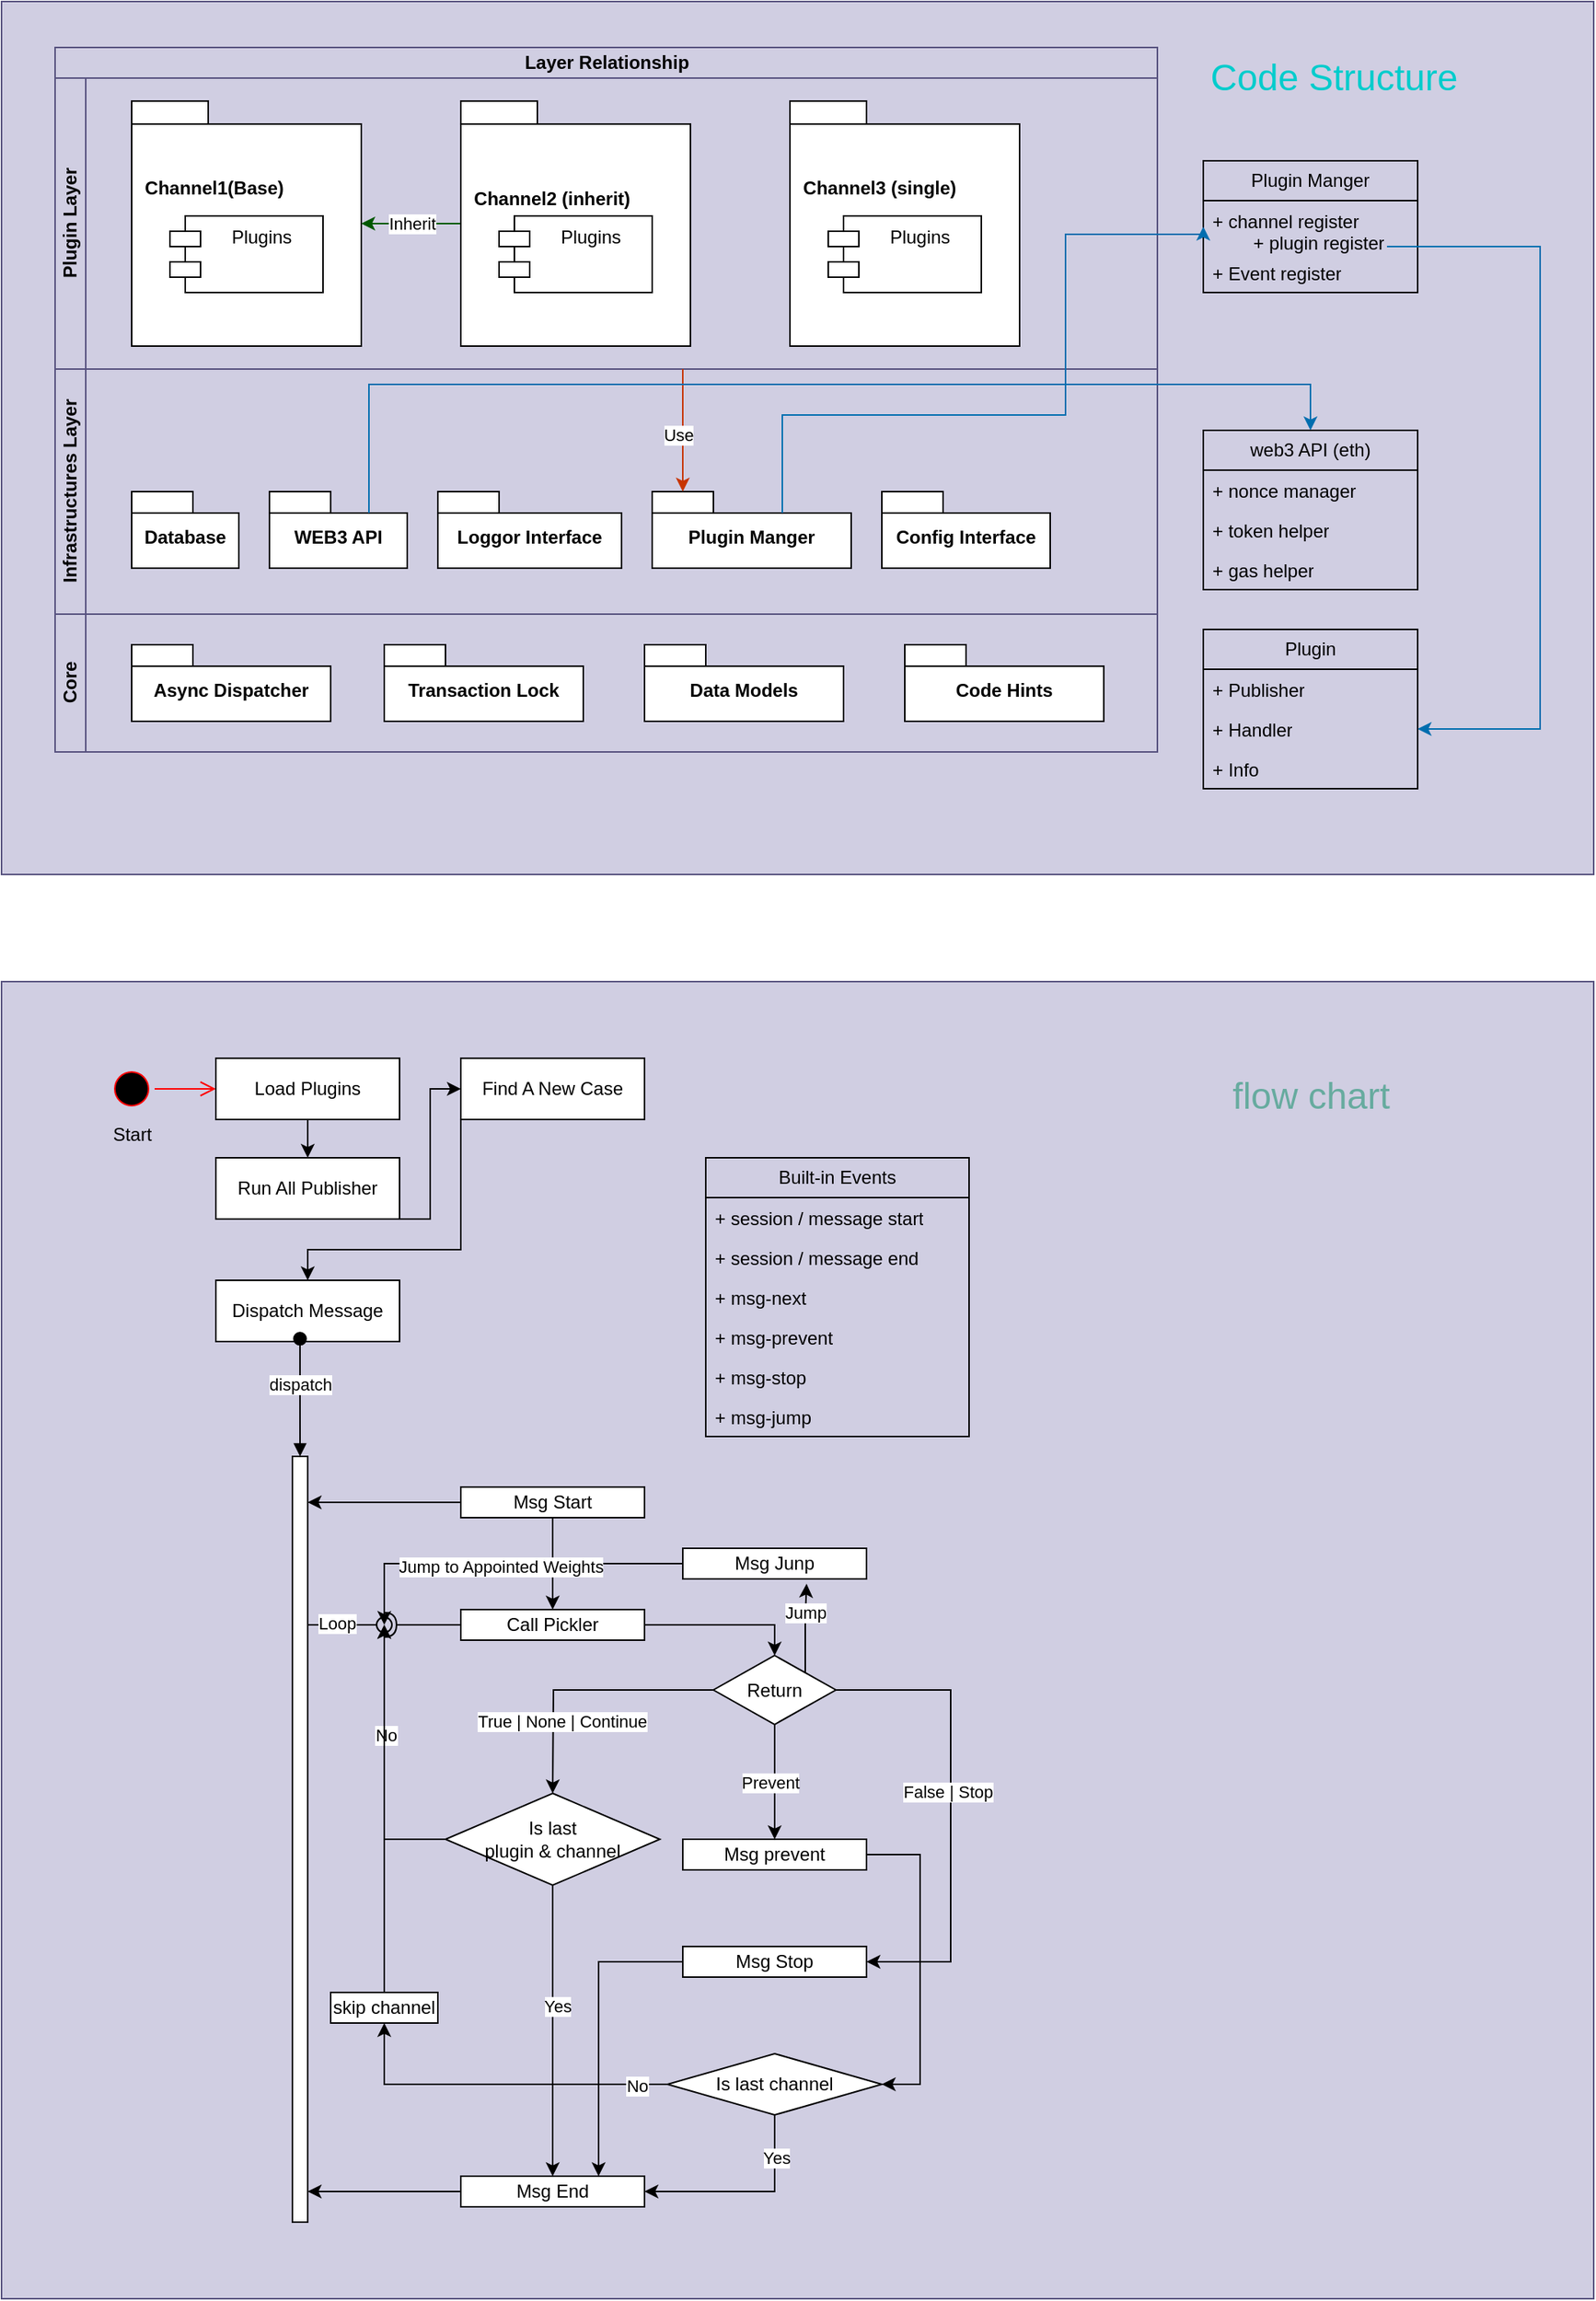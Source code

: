 <mxfile version="21.6.1" type="device">
  <diagram name="Page-1" id="5f0bae14-7c28-e335-631c-24af17079c00">
    <mxGraphModel dx="1434" dy="854" grid="0" gridSize="10" guides="1" tooltips="1" connect="0" arrows="1" fold="1" page="1" pageScale="1" pageWidth="1100" pageHeight="1600" background="none" math="0" shadow="0">
      <root>
        <mxCell id="0" />
        <mxCell id="1" parent="0" />
        <mxCell id="Er7uO0ggu5BYWeSTFXSI-206" value="" style="rounded=0;whiteSpace=wrap;html=1;fillColor=#d0cee2;strokeColor=#56517e;movable=0;resizable=0;rotatable=0;deletable=0;editable=0;locked=1;connectable=0;" parent="1" vertex="1">
          <mxGeometry x="30" y="690" width="1040" height="860" as="geometry" />
        </mxCell>
        <mxCell id="Er7uO0ggu5BYWeSTFXSI-95" value="" style="rounded=0;whiteSpace=wrap;html=1;fillColor=#d0cee2;strokeColor=#56517e;movable=0;resizable=0;rotatable=0;deletable=0;editable=0;locked=1;connectable=0;" parent="1" vertex="1">
          <mxGeometry x="30" y="50" width="1040" height="570" as="geometry" />
        </mxCell>
        <mxCell id="Er7uO0ggu5BYWeSTFXSI-23" value="Layer Relationship" style="swimlane;childLayout=stackLayout;resizeParent=1;resizeParentMax=0;horizontal=1;startSize=20;horizontalStack=0;html=1;fillColor=#d0cee2;strokeColor=#56517e;" parent="1" vertex="1">
          <mxGeometry x="65" y="80" width="720" height="460" as="geometry" />
        </mxCell>
        <mxCell id="Er7uO0ggu5BYWeSTFXSI-24" value="Plugin Layer" style="swimlane;startSize=20;horizontal=0;html=1;fillColor=#d0cee2;strokeColor=#56517e;" parent="Er7uO0ggu5BYWeSTFXSI-23" vertex="1">
          <mxGeometry y="20" width="720" height="190" as="geometry" />
        </mxCell>
        <mxCell id="Er7uO0ggu5BYWeSTFXSI-27" value="&amp;nbsp; Channel1(Base)&lt;br&gt;&lt;br&gt;&lt;br&gt;&lt;br&gt;&lt;br&gt;" style="shape=folder;fontStyle=1;spacingTop=10;tabWidth=50;tabHeight=15;tabPosition=left;html=1;whiteSpace=wrap;align=left;" parent="Er7uO0ggu5BYWeSTFXSI-24" vertex="1">
          <mxGeometry x="50" y="15" width="150" height="160" as="geometry" />
        </mxCell>
        <mxCell id="Er7uO0ggu5BYWeSTFXSI-34" value="Inherit" style="edgeStyle=orthogonalEdgeStyle;rounded=0;orthogonalLoop=1;jettySize=auto;html=1;fillColor=#008a00;strokeColor=#005700;" parent="Er7uO0ggu5BYWeSTFXSI-24" source="Er7uO0ggu5BYWeSTFXSI-29" target="Er7uO0ggu5BYWeSTFXSI-27" edge="1">
          <mxGeometry relative="1" as="geometry" />
        </mxCell>
        <mxCell id="Er7uO0ggu5BYWeSTFXSI-29" value="&amp;nbsp; Channel2 (inherit)&lt;br&gt;&lt;br&gt;&lt;br&gt;&lt;br&gt;" style="shape=folder;fontStyle=1;spacingTop=10;tabWidth=50;tabHeight=15;tabPosition=left;html=1;whiteSpace=wrap;align=left;" parent="Er7uO0ggu5BYWeSTFXSI-24" vertex="1">
          <mxGeometry x="265" y="15" width="150" height="160" as="geometry" />
        </mxCell>
        <mxCell id="Er7uO0ggu5BYWeSTFXSI-30" value="&amp;nbsp; Channel3 (single)&lt;br&gt;&lt;br&gt;&lt;br&gt;&lt;br&gt;&lt;br&gt;" style="shape=folder;fontStyle=1;spacingTop=10;tabWidth=50;tabHeight=15;tabPosition=left;html=1;whiteSpace=wrap;align=left;" parent="Er7uO0ggu5BYWeSTFXSI-24" vertex="1">
          <mxGeometry x="480" y="15" width="150" height="160" as="geometry" />
        </mxCell>
        <mxCell id="Er7uO0ggu5BYWeSTFXSI-25" value="Infrastructures Layer" style="swimlane;startSize=20;horizontal=0;html=1;fillColor=#d0cee2;strokeColor=#56517e;" parent="Er7uO0ggu5BYWeSTFXSI-23" vertex="1">
          <mxGeometry y="210" width="720" height="160" as="geometry" />
        </mxCell>
        <mxCell id="Er7uO0ggu5BYWeSTFXSI-56" value="Database" style="shape=folder;fontStyle=1;spacingTop=10;tabWidth=40;tabHeight=14;tabPosition=left;html=1;whiteSpace=wrap;" parent="Er7uO0ggu5BYWeSTFXSI-25" vertex="1">
          <mxGeometry x="50" y="80" width="70" height="50" as="geometry" />
        </mxCell>
        <mxCell id="Er7uO0ggu5BYWeSTFXSI-57" value="WEB3 API" style="shape=folder;fontStyle=1;spacingTop=10;tabWidth=40;tabHeight=14;tabPosition=left;html=1;whiteSpace=wrap;" parent="Er7uO0ggu5BYWeSTFXSI-25" vertex="1">
          <mxGeometry x="140" y="80" width="90" height="50" as="geometry" />
        </mxCell>
        <mxCell id="Er7uO0ggu5BYWeSTFXSI-58" value="Loggor Interface" style="shape=folder;fontStyle=1;spacingTop=10;tabWidth=40;tabHeight=14;tabPosition=left;html=1;whiteSpace=wrap;" parent="Er7uO0ggu5BYWeSTFXSI-25" vertex="1">
          <mxGeometry x="250" y="80" width="120" height="50" as="geometry" />
        </mxCell>
        <mxCell id="Er7uO0ggu5BYWeSTFXSI-60" value="Plugin Manger" style="shape=folder;fontStyle=1;spacingTop=10;tabWidth=40;tabHeight=14;tabPosition=left;html=1;whiteSpace=wrap;" parent="Er7uO0ggu5BYWeSTFXSI-25" vertex="1">
          <mxGeometry x="390" y="80" width="130" height="50" as="geometry" />
        </mxCell>
        <mxCell id="Er7uO0ggu5BYWeSTFXSI-65" value="Config Interface" style="shape=folder;fontStyle=1;spacingTop=10;tabWidth=40;tabHeight=14;tabPosition=left;html=1;whiteSpace=wrap;" parent="Er7uO0ggu5BYWeSTFXSI-25" vertex="1">
          <mxGeometry x="540" y="80" width="110" height="50" as="geometry" />
        </mxCell>
        <mxCell id="Er7uO0ggu5BYWeSTFXSI-82" value="" style="endArrow=classic;html=1;rounded=0;entryX=0;entryY=0;entryDx=20;entryDy=0;entryPerimeter=0;fillColor=#fa6800;strokeColor=#C73500;" parent="Er7uO0ggu5BYWeSTFXSI-25" target="Er7uO0ggu5BYWeSTFXSI-60" edge="1">
          <mxGeometry width="50" height="50" relative="1" as="geometry">
            <mxPoint x="410" as="sourcePoint" />
            <mxPoint x="500" y="10" as="targetPoint" />
          </mxGeometry>
        </mxCell>
        <mxCell id="Er7uO0ggu5BYWeSTFXSI-83" value="Use" style="edgeLabel;html=1;align=center;verticalAlign=middle;resizable=0;points=[];" parent="Er7uO0ggu5BYWeSTFXSI-82" vertex="1" connectable="0">
          <mxGeometry x="0.06" y="-3" relative="1" as="geometry">
            <mxPoint as="offset" />
          </mxGeometry>
        </mxCell>
        <mxCell id="Er7uO0ggu5BYWeSTFXSI-26" value="Core" style="swimlane;startSize=20;horizontal=0;html=1;fillColor=#d0cee2;strokeColor=#56517e;" parent="Er7uO0ggu5BYWeSTFXSI-23" vertex="1">
          <mxGeometry y="370" width="720" height="90" as="geometry" />
        </mxCell>
        <mxCell id="Er7uO0ggu5BYWeSTFXSI-68" value="Async Dispatcher" style="shape=folder;fontStyle=1;spacingTop=10;tabWidth=40;tabHeight=14;tabPosition=left;html=1;whiteSpace=wrap;" parent="Er7uO0ggu5BYWeSTFXSI-26" vertex="1">
          <mxGeometry x="50" y="20" width="130" height="50" as="geometry" />
        </mxCell>
        <mxCell id="Er7uO0ggu5BYWeSTFXSI-86" value="Transaction Lock" style="shape=folder;fontStyle=1;spacingTop=10;tabWidth=40;tabHeight=14;tabPosition=left;html=1;whiteSpace=wrap;" parent="Er7uO0ggu5BYWeSTFXSI-26" vertex="1">
          <mxGeometry x="215" y="20" width="130" height="50" as="geometry" />
        </mxCell>
        <mxCell id="Er7uO0ggu5BYWeSTFXSI-93" value="Data Models" style="shape=folder;fontStyle=1;spacingTop=10;tabWidth=40;tabHeight=14;tabPosition=left;html=1;whiteSpace=wrap;" parent="Er7uO0ggu5BYWeSTFXSI-26" vertex="1">
          <mxGeometry x="385" y="20" width="130" height="50" as="geometry" />
        </mxCell>
        <mxCell id="Er7uO0ggu5BYWeSTFXSI-94" value="Code Hints" style="shape=folder;fontStyle=1;spacingTop=10;tabWidth=40;tabHeight=14;tabPosition=left;html=1;whiteSpace=wrap;" parent="Er7uO0ggu5BYWeSTFXSI-26" vertex="1">
          <mxGeometry x="555" y="20" width="130" height="50" as="geometry" />
        </mxCell>
        <mxCell id="Er7uO0ggu5BYWeSTFXSI-53" value="Plugins" style="shape=module;align=left;spacingLeft=20;align=center;verticalAlign=top;whiteSpace=wrap;html=1;" parent="1" vertex="1">
          <mxGeometry x="570" y="190" width="100" height="50" as="geometry" />
        </mxCell>
        <mxCell id="Er7uO0ggu5BYWeSTFXSI-54" value="Plugins" style="shape=module;align=left;spacingLeft=20;align=center;verticalAlign=top;whiteSpace=wrap;html=1;" parent="1" vertex="1">
          <mxGeometry x="355" y="190" width="100" height="50" as="geometry" />
        </mxCell>
        <mxCell id="Er7uO0ggu5BYWeSTFXSI-55" value="Plugins" style="shape=module;align=left;spacingLeft=20;align=center;verticalAlign=top;whiteSpace=wrap;html=1;" parent="1" vertex="1">
          <mxGeometry x="140" y="190" width="100" height="50" as="geometry" />
        </mxCell>
        <mxCell id="Er7uO0ggu5BYWeSTFXSI-61" value="web3 API (eth)" style="swimlane;fontStyle=0;childLayout=stackLayout;horizontal=1;startSize=26;fillColor=none;horizontalStack=0;resizeParent=1;resizeParentMax=0;resizeLast=0;collapsible=1;marginBottom=0;whiteSpace=wrap;html=1;" parent="1" vertex="1">
          <mxGeometry x="815" y="330" width="140" height="104" as="geometry" />
        </mxCell>
        <mxCell id="Er7uO0ggu5BYWeSTFXSI-62" value="+ nonce manager" style="text;strokeColor=none;fillColor=none;align=left;verticalAlign=top;spacingLeft=4;spacingRight=4;overflow=hidden;rotatable=0;points=[[0,0.5],[1,0.5]];portConstraint=eastwest;whiteSpace=wrap;html=1;" parent="Er7uO0ggu5BYWeSTFXSI-61" vertex="1">
          <mxGeometry y="26" width="140" height="26" as="geometry" />
        </mxCell>
        <mxCell id="Er7uO0ggu5BYWeSTFXSI-63" value="+ token helper" style="text;strokeColor=none;fillColor=none;align=left;verticalAlign=top;spacingLeft=4;spacingRight=4;overflow=hidden;rotatable=0;points=[[0,0.5],[1,0.5]];portConstraint=eastwest;whiteSpace=wrap;html=1;" parent="Er7uO0ggu5BYWeSTFXSI-61" vertex="1">
          <mxGeometry y="52" width="140" height="26" as="geometry" />
        </mxCell>
        <mxCell id="Er7uO0ggu5BYWeSTFXSI-64" value="+ gas helper" style="text;strokeColor=none;fillColor=none;align=left;verticalAlign=top;spacingLeft=4;spacingRight=4;overflow=hidden;rotatable=0;points=[[0,0.5],[1,0.5]];portConstraint=eastwest;whiteSpace=wrap;html=1;" parent="Er7uO0ggu5BYWeSTFXSI-61" vertex="1">
          <mxGeometry y="78" width="140" height="26" as="geometry" />
        </mxCell>
        <mxCell id="Er7uO0ggu5BYWeSTFXSI-70" style="edgeStyle=orthogonalEdgeStyle;rounded=0;orthogonalLoop=1;jettySize=auto;html=1;exitX=0;exitY=0;exitDx=65;exitDy=14;exitPerimeter=0;entryX=0.5;entryY=0;entryDx=0;entryDy=0;fillColor=#1ba1e2;strokeColor=#006EAF;" parent="1" source="Er7uO0ggu5BYWeSTFXSI-57" target="Er7uO0ggu5BYWeSTFXSI-61" edge="1">
          <mxGeometry relative="1" as="geometry">
            <Array as="points">
              <mxPoint x="270" y="300" />
              <mxPoint x="885" y="300" />
            </Array>
          </mxGeometry>
        </mxCell>
        <mxCell id="Er7uO0ggu5BYWeSTFXSI-72" value="Plugin Manger" style="swimlane;fontStyle=0;childLayout=stackLayout;horizontal=1;startSize=26;fillColor=none;horizontalStack=0;resizeParent=1;resizeParentMax=0;resizeLast=0;collapsible=1;marginBottom=0;whiteSpace=wrap;html=1;" parent="1" vertex="1">
          <mxGeometry x="815" y="154" width="140" height="86" as="geometry" />
        </mxCell>
        <mxCell id="Er7uO0ggu5BYWeSTFXSI-73" value="+ channel register&lt;br&gt;&lt;span style=&quot;white-space: pre;&quot;&gt;&#x9;&lt;/span&gt;+ plugin register" style="text;strokeColor=none;fillColor=none;align=left;verticalAlign=top;spacingLeft=4;spacingRight=4;overflow=hidden;rotatable=0;points=[[0,0.5],[1,0.5]];portConstraint=eastwest;whiteSpace=wrap;html=1;" parent="Er7uO0ggu5BYWeSTFXSI-72" vertex="1">
          <mxGeometry y="26" width="140" height="34" as="geometry" />
        </mxCell>
        <mxCell id="Er7uO0ggu5BYWeSTFXSI-74" value="+ Event register" style="text;strokeColor=none;fillColor=none;align=left;verticalAlign=top;spacingLeft=4;spacingRight=4;overflow=hidden;rotatable=0;points=[[0,0.5],[1,0.5]];portConstraint=eastwest;whiteSpace=wrap;html=1;" parent="Er7uO0ggu5BYWeSTFXSI-72" vertex="1">
          <mxGeometry y="60" width="140" height="26" as="geometry" />
        </mxCell>
        <mxCell id="Er7uO0ggu5BYWeSTFXSI-84" style="edgeStyle=orthogonalEdgeStyle;rounded=0;orthogonalLoop=1;jettySize=auto;html=1;exitX=0;exitY=0;exitDx=85;exitDy=14;exitPerimeter=0;entryX=0;entryY=0.5;entryDx=0;entryDy=0;fillColor=#1ba1e2;strokeColor=#006EAF;" parent="1" source="Er7uO0ggu5BYWeSTFXSI-60" target="Er7uO0ggu5BYWeSTFXSI-73" edge="1">
          <mxGeometry relative="1" as="geometry">
            <Array as="points">
              <mxPoint x="540" y="320" />
              <mxPoint x="725" y="320" />
              <mxPoint x="725" y="202" />
            </Array>
          </mxGeometry>
        </mxCell>
        <mxCell id="Er7uO0ggu5BYWeSTFXSI-87" value="Plugin" style="swimlane;fontStyle=0;childLayout=stackLayout;horizontal=1;startSize=26;fillColor=none;horizontalStack=0;resizeParent=1;resizeParentMax=0;resizeLast=0;collapsible=1;marginBottom=0;whiteSpace=wrap;html=1;" parent="1" vertex="1">
          <mxGeometry x="815" y="460" width="140" height="104" as="geometry" />
        </mxCell>
        <mxCell id="Er7uO0ggu5BYWeSTFXSI-88" value="+ Publisher" style="text;strokeColor=none;fillColor=none;align=left;verticalAlign=top;spacingLeft=4;spacingRight=4;overflow=hidden;rotatable=0;points=[[0,0.5],[1,0.5]];portConstraint=eastwest;whiteSpace=wrap;html=1;" parent="Er7uO0ggu5BYWeSTFXSI-87" vertex="1">
          <mxGeometry y="26" width="140" height="26" as="geometry" />
        </mxCell>
        <mxCell id="Er7uO0ggu5BYWeSTFXSI-89" value="+ Handler" style="text;strokeColor=none;fillColor=none;align=left;verticalAlign=top;spacingLeft=4;spacingRight=4;overflow=hidden;rotatable=0;points=[[0,0.5],[1,0.5]];portConstraint=eastwest;whiteSpace=wrap;html=1;" parent="Er7uO0ggu5BYWeSTFXSI-87" vertex="1">
          <mxGeometry y="52" width="140" height="26" as="geometry" />
        </mxCell>
        <mxCell id="Er7uO0ggu5BYWeSTFXSI-90" value="+ Info" style="text;strokeColor=none;fillColor=none;align=left;verticalAlign=top;spacingLeft=4;spacingRight=4;overflow=hidden;rotatable=0;points=[[0,0.5],[1,0.5]];portConstraint=eastwest;whiteSpace=wrap;html=1;" parent="Er7uO0ggu5BYWeSTFXSI-87" vertex="1">
          <mxGeometry y="78" width="140" height="26" as="geometry" />
        </mxCell>
        <mxCell id="Er7uO0ggu5BYWeSTFXSI-92" value="" style="endArrow=classic;html=1;rounded=0;exitX=0.857;exitY=-0.154;exitDx=0;exitDy=0;exitPerimeter=0;entryX=1;entryY=0.5;entryDx=0;entryDy=0;fillColor=#1ba1e2;strokeColor=#006EAF;" parent="1" source="Er7uO0ggu5BYWeSTFXSI-74" edge="1">
          <mxGeometry width="50" height="50" relative="1" as="geometry">
            <mxPoint x="945" y="210" as="sourcePoint" />
            <mxPoint x="955" y="525" as="targetPoint" />
            <Array as="points">
              <mxPoint x="1035" y="210" />
              <mxPoint x="1035" y="525" />
            </Array>
          </mxGeometry>
        </mxCell>
        <mxCell id="Er7uO0ggu5BYWeSTFXSI-96" value="&lt;font color=&quot;#00cccc&quot; style=&quot;font-size: 24px;&quot;&gt;Code Structure&lt;/font&gt;" style="text;html=1;align=center;verticalAlign=middle;resizable=0;points=[];autosize=1;strokeColor=none;fillColor=none;" parent="1" vertex="1">
          <mxGeometry x="810" y="80" width="180" height="40" as="geometry" />
        </mxCell>
        <mxCell id="Er7uO0ggu5BYWeSTFXSI-97" value="" style="ellipse;html=1;shape=startState;fillColor=#000000;strokeColor=#ff0000;" parent="1" vertex="1">
          <mxGeometry x="100" y="745" width="30" height="30" as="geometry" />
        </mxCell>
        <mxCell id="Er7uO0ggu5BYWeSTFXSI-98" value="" style="edgeStyle=orthogonalEdgeStyle;html=1;verticalAlign=bottom;endArrow=open;endSize=8;strokeColor=#ff0000;rounded=0;" parent="1" source="Er7uO0ggu5BYWeSTFXSI-97" edge="1">
          <mxGeometry relative="1" as="geometry">
            <mxPoint x="170" y="760" as="targetPoint" />
          </mxGeometry>
        </mxCell>
        <mxCell id="Er7uO0ggu5BYWeSTFXSI-99" value="Start" style="text;html=1;align=center;verticalAlign=middle;resizable=0;points=[];autosize=1;strokeColor=none;fillColor=none;" parent="1" vertex="1">
          <mxGeometry x="90" y="775" width="50" height="30" as="geometry" />
        </mxCell>
        <mxCell id="Er7uO0ggu5BYWeSTFXSI-102" value="" style="edgeStyle=orthogonalEdgeStyle;rounded=0;orthogonalLoop=1;jettySize=auto;html=1;" parent="1" source="Er7uO0ggu5BYWeSTFXSI-100" target="Er7uO0ggu5BYWeSTFXSI-101" edge="1">
          <mxGeometry relative="1" as="geometry" />
        </mxCell>
        <mxCell id="Er7uO0ggu5BYWeSTFXSI-100" value="Load Plugins" style="html=1;whiteSpace=wrap;" parent="1" vertex="1">
          <mxGeometry x="170" y="740" width="120" height="40" as="geometry" />
        </mxCell>
        <mxCell id="Er7uO0ggu5BYWeSTFXSI-104" style="edgeStyle=orthogonalEdgeStyle;rounded=0;orthogonalLoop=1;jettySize=auto;html=1;entryX=0;entryY=0.5;entryDx=0;entryDy=0;" parent="1" source="Er7uO0ggu5BYWeSTFXSI-101" target="Er7uO0ggu5BYWeSTFXSI-103" edge="1">
          <mxGeometry relative="1" as="geometry">
            <Array as="points">
              <mxPoint x="310" y="845" />
              <mxPoint x="310" y="760" />
            </Array>
          </mxGeometry>
        </mxCell>
        <mxCell id="Er7uO0ggu5BYWeSTFXSI-101" value="Run All Publisher" style="html=1;whiteSpace=wrap;" parent="1" vertex="1">
          <mxGeometry x="170" y="805" width="120" height="40" as="geometry" />
        </mxCell>
        <mxCell id="Er7uO0ggu5BYWeSTFXSI-110" style="edgeStyle=orthogonalEdgeStyle;rounded=0;orthogonalLoop=1;jettySize=auto;html=1;" parent="1" source="Er7uO0ggu5BYWeSTFXSI-103" target="Er7uO0ggu5BYWeSTFXSI-109" edge="1">
          <mxGeometry relative="1" as="geometry">
            <Array as="points">
              <mxPoint x="330" y="865" />
              <mxPoint x="230" y="865" />
            </Array>
          </mxGeometry>
        </mxCell>
        <mxCell id="Er7uO0ggu5BYWeSTFXSI-103" value="Find A New Case" style="html=1;whiteSpace=wrap;" parent="1" vertex="1">
          <mxGeometry x="330" y="740" width="120" height="40" as="geometry" />
        </mxCell>
        <mxCell id="Er7uO0ggu5BYWeSTFXSI-109" value="Dispatch Message" style="html=1;whiteSpace=wrap;" parent="1" vertex="1">
          <mxGeometry x="170" y="885" width="120" height="40" as="geometry" />
        </mxCell>
        <mxCell id="Er7uO0ggu5BYWeSTFXSI-115" value="" style="html=1;points=[];perimeter=orthogonalPerimeter;outlineConnect=0;targetShapes=umlLifeline;portConstraint=eastwest;newEdgeStyle={&quot;edgeStyle&quot;:&quot;elbowEdgeStyle&quot;,&quot;elbow&quot;:&quot;vertical&quot;,&quot;curved&quot;:0,&quot;rounded&quot;:0};" parent="1" vertex="1">
          <mxGeometry x="220" y="1000" width="10" height="500" as="geometry" />
        </mxCell>
        <mxCell id="Er7uO0ggu5BYWeSTFXSI-116" value="dispatch" style="html=1;verticalAlign=bottom;startArrow=oval;endArrow=block;startSize=8;edgeStyle=elbowEdgeStyle;elbow=vertical;curved=0;rounded=0;exitX=0.458;exitY=0.954;exitDx=0;exitDy=0;exitPerimeter=0;" parent="1" source="Er7uO0ggu5BYWeSTFXSI-109" target="Er7uO0ggu5BYWeSTFXSI-115" edge="1">
          <mxGeometry relative="1" as="geometry">
            <mxPoint x="225" y="940" as="sourcePoint" />
          </mxGeometry>
        </mxCell>
        <mxCell id="Er7uO0ggu5BYWeSTFXSI-120" style="edgeStyle=orthogonalEdgeStyle;rounded=0;orthogonalLoop=1;jettySize=auto;html=1;" parent="1" source="Er7uO0ggu5BYWeSTFXSI-117" target="Er7uO0ggu5BYWeSTFXSI-115" edge="1">
          <mxGeometry relative="1" as="geometry">
            <Array as="points">
              <mxPoint x="240" y="1030" />
              <mxPoint x="240" y="1030" />
            </Array>
          </mxGeometry>
        </mxCell>
        <mxCell id="Er7uO0ggu5BYWeSTFXSI-149" value="" style="edgeStyle=orthogonalEdgeStyle;rounded=0;orthogonalLoop=1;jettySize=auto;html=1;" parent="1" source="Er7uO0ggu5BYWeSTFXSI-117" target="Er7uO0ggu5BYWeSTFXSI-124" edge="1">
          <mxGeometry relative="1" as="geometry" />
        </mxCell>
        <mxCell id="Er7uO0ggu5BYWeSTFXSI-117" value="Msg Start" style="html=1;whiteSpace=wrap;" parent="1" vertex="1">
          <mxGeometry x="330" y="1020" width="120" height="20" as="geometry" />
        </mxCell>
        <mxCell id="Er7uO0ggu5BYWeSTFXSI-137" style="edgeStyle=orthogonalEdgeStyle;rounded=0;orthogonalLoop=1;jettySize=auto;html=1;entryX=0.5;entryY=0;entryDx=0;entryDy=0;" parent="1" source="Er7uO0ggu5BYWeSTFXSI-124" target="Er7uO0ggu5BYWeSTFXSI-136" edge="1">
          <mxGeometry relative="1" as="geometry" />
        </mxCell>
        <mxCell id="Er7uO0ggu5BYWeSTFXSI-124" value="Call Pickler" style="html=1;whiteSpace=wrap;" parent="1" vertex="1">
          <mxGeometry x="330" y="1100" width="120" height="20" as="geometry" />
        </mxCell>
        <mxCell id="Er7uO0ggu5BYWeSTFXSI-125" value="" style="rounded=0;orthogonalLoop=1;jettySize=auto;html=1;endArrow=halfCircle;endFill=0;endSize=6;strokeWidth=1;sketch=0;exitX=0;exitY=0.5;exitDx=0;exitDy=0;" parent="1" source="Er7uO0ggu5BYWeSTFXSI-124" target="Er7uO0ggu5BYWeSTFXSI-127" edge="1">
          <mxGeometry relative="1" as="geometry">
            <mxPoint x="300" y="1110" as="sourcePoint" />
          </mxGeometry>
        </mxCell>
        <mxCell id="Er7uO0ggu5BYWeSTFXSI-126" value="" style="rounded=0;orthogonalLoop=1;jettySize=auto;html=1;endArrow=oval;endFill=0;sketch=0;sourcePerimeterSpacing=0;targetPerimeterSpacing=0;endSize=10;" parent="1" source="Er7uO0ggu5BYWeSTFXSI-115" target="Er7uO0ggu5BYWeSTFXSI-127" edge="1">
          <mxGeometry relative="1" as="geometry">
            <mxPoint x="260" y="1110" as="sourcePoint" />
          </mxGeometry>
        </mxCell>
        <mxCell id="Er7uO0ggu5BYWeSTFXSI-128" value="Loop" style="edgeLabel;html=1;align=center;verticalAlign=middle;resizable=0;points=[];" parent="Er7uO0ggu5BYWeSTFXSI-126" vertex="1" connectable="0">
          <mxGeometry x="-0.267" y="1" relative="1" as="geometry">
            <mxPoint as="offset" />
          </mxGeometry>
        </mxCell>
        <mxCell id="Er7uO0ggu5BYWeSTFXSI-127" value="" style="ellipse;whiteSpace=wrap;html=1;align=center;aspect=fixed;fillColor=none;strokeColor=none;resizable=0;perimeter=centerPerimeter;rotatable=0;allowArrows=0;points=[];outlineConnect=1;" parent="1" vertex="1">
          <mxGeometry x="275" y="1105" width="10" height="10" as="geometry" />
        </mxCell>
        <mxCell id="Er7uO0ggu5BYWeSTFXSI-138" style="edgeStyle=orthogonalEdgeStyle;rounded=0;orthogonalLoop=1;jettySize=auto;html=1;exitX=0;exitY=0.5;exitDx=0;exitDy=0;" parent="1" source="Er7uO0ggu5BYWeSTFXSI-136" edge="1">
          <mxGeometry relative="1" as="geometry">
            <mxPoint x="390" y="1220" as="targetPoint" />
            <mxPoint x="450" y="1152.5" as="sourcePoint" />
          </mxGeometry>
        </mxCell>
        <mxCell id="Er7uO0ggu5BYWeSTFXSI-139" value="True | None | Continue" style="edgeLabel;html=1;align=center;verticalAlign=middle;resizable=0;points=[];" parent="Er7uO0ggu5BYWeSTFXSI-138" vertex="1" connectable="0">
          <mxGeometry x="0.446" y="5" relative="1" as="geometry">
            <mxPoint as="offset" />
          </mxGeometry>
        </mxCell>
        <mxCell id="Er7uO0ggu5BYWeSTFXSI-155" style="edgeStyle=orthogonalEdgeStyle;rounded=0;orthogonalLoop=1;jettySize=auto;html=1;exitX=1;exitY=0.5;exitDx=0;exitDy=0;entryX=1;entryY=0.5;entryDx=0;entryDy=0;" parent="1" source="Er7uO0ggu5BYWeSTFXSI-136" target="Er7uO0ggu5BYWeSTFXSI-152" edge="1">
          <mxGeometry relative="1" as="geometry">
            <Array as="points">
              <mxPoint x="650" y="1153" />
              <mxPoint x="650" y="1330" />
            </Array>
          </mxGeometry>
        </mxCell>
        <mxCell id="Er7uO0ggu5BYWeSTFXSI-157" value="False | Stop" style="edgeLabel;html=1;align=center;verticalAlign=middle;resizable=0;points=[];" parent="Er7uO0ggu5BYWeSTFXSI-155" vertex="1" connectable="0">
          <mxGeometry x="-0.08" y="-2" relative="1" as="geometry">
            <mxPoint as="offset" />
          </mxGeometry>
        </mxCell>
        <mxCell id="Er7uO0ggu5BYWeSTFXSI-158" value="" style="edgeStyle=orthogonalEdgeStyle;rounded=0;orthogonalLoop=1;jettySize=auto;html=1;" parent="1" source="Er7uO0ggu5BYWeSTFXSI-136" target="Er7uO0ggu5BYWeSTFXSI-150" edge="1">
          <mxGeometry relative="1" as="geometry" />
        </mxCell>
        <mxCell id="Er7uO0ggu5BYWeSTFXSI-159" value="Prevent" style="edgeLabel;html=1;align=center;verticalAlign=middle;resizable=0;points=[];" parent="Er7uO0ggu5BYWeSTFXSI-158" vertex="1" connectable="0">
          <mxGeometry x="-0.004" y="-3" relative="1" as="geometry">
            <mxPoint as="offset" />
          </mxGeometry>
        </mxCell>
        <mxCell id="Er7uO0ggu5BYWeSTFXSI-180" style="edgeStyle=orthogonalEdgeStyle;rounded=0;orthogonalLoop=1;jettySize=auto;html=1;exitX=1;exitY=0;exitDx=0;exitDy=0;entryX=0.674;entryY=1.158;entryDx=0;entryDy=0;entryPerimeter=0;" parent="1" source="Er7uO0ggu5BYWeSTFXSI-136" target="Er7uO0ggu5BYWeSTFXSI-179" edge="1">
          <mxGeometry relative="1" as="geometry" />
        </mxCell>
        <mxCell id="Er7uO0ggu5BYWeSTFXSI-181" value="Jump" style="edgeLabel;html=1;align=center;verticalAlign=middle;resizable=0;points=[];" parent="Er7uO0ggu5BYWeSTFXSI-180" vertex="1" connectable="0">
          <mxGeometry x="0.35" y="1" relative="1" as="geometry">
            <mxPoint as="offset" />
          </mxGeometry>
        </mxCell>
        <mxCell id="Er7uO0ggu5BYWeSTFXSI-136" value="Return" style="rhombus;whiteSpace=wrap;html=1;" parent="1" vertex="1">
          <mxGeometry x="495" y="1130" width="80" height="45" as="geometry" />
        </mxCell>
        <mxCell id="Er7uO0ggu5BYWeSTFXSI-142" style="edgeStyle=orthogonalEdgeStyle;rounded=0;orthogonalLoop=1;jettySize=auto;html=1;exitX=0;exitY=0.5;exitDx=0;exitDy=0;entryX=0.583;entryY=1.15;entryDx=0;entryDy=0;entryPerimeter=0;" parent="1" source="Er7uO0ggu5BYWeSTFXSI-140" target="Er7uO0ggu5BYWeSTFXSI-127" edge="1">
          <mxGeometry relative="1" as="geometry" />
        </mxCell>
        <mxCell id="Er7uO0ggu5BYWeSTFXSI-143" value="No" style="edgeLabel;html=1;align=center;verticalAlign=middle;resizable=0;points=[];" parent="Er7uO0ggu5BYWeSTFXSI-142" vertex="1" connectable="0">
          <mxGeometry x="0.202" y="-1" relative="1" as="geometry">
            <mxPoint as="offset" />
          </mxGeometry>
        </mxCell>
        <mxCell id="Er7uO0ggu5BYWeSTFXSI-146" value="" style="edgeStyle=orthogonalEdgeStyle;rounded=0;orthogonalLoop=1;jettySize=auto;html=1;entryX=0.5;entryY=0;entryDx=0;entryDy=0;" parent="1" source="Er7uO0ggu5BYWeSTFXSI-140" target="Er7uO0ggu5BYWeSTFXSI-145" edge="1">
          <mxGeometry relative="1" as="geometry">
            <mxPoint x="390" y="1320" as="targetPoint" />
          </mxGeometry>
        </mxCell>
        <mxCell id="Er7uO0ggu5BYWeSTFXSI-147" value="Yes" style="edgeLabel;html=1;align=center;verticalAlign=middle;resizable=0;points=[];" parent="Er7uO0ggu5BYWeSTFXSI-146" vertex="1" connectable="0">
          <mxGeometry x="-0.175" y="3" relative="1" as="geometry">
            <mxPoint as="offset" />
          </mxGeometry>
        </mxCell>
        <mxCell id="Er7uO0ggu5BYWeSTFXSI-140" value="Is last&lt;br&gt;plugin &amp;amp; channel&lt;br&gt;" style="rhombus;whiteSpace=wrap;html=1;" parent="1" vertex="1">
          <mxGeometry x="320" y="1220" width="140" height="60" as="geometry" />
        </mxCell>
        <mxCell id="Er7uO0ggu5BYWeSTFXSI-148" value="" style="edgeStyle=orthogonalEdgeStyle;rounded=0;orthogonalLoop=1;jettySize=auto;html=1;" parent="1" source="Er7uO0ggu5BYWeSTFXSI-145" target="Er7uO0ggu5BYWeSTFXSI-115" edge="1">
          <mxGeometry relative="1" as="geometry">
            <Array as="points">
              <mxPoint x="260" y="1480" />
              <mxPoint x="260" y="1480" />
            </Array>
          </mxGeometry>
        </mxCell>
        <mxCell id="Er7uO0ggu5BYWeSTFXSI-145" value="Msg End" style="html=1;whiteSpace=wrap;" parent="1" vertex="1">
          <mxGeometry x="330" y="1470" width="120" height="20" as="geometry" />
        </mxCell>
        <mxCell id="Er7uO0ggu5BYWeSTFXSI-164" style="edgeStyle=orthogonalEdgeStyle;rounded=0;orthogonalLoop=1;jettySize=auto;html=1;entryX=1;entryY=0.5;entryDx=0;entryDy=0;" parent="1" source="Er7uO0ggu5BYWeSTFXSI-150" target="Er7uO0ggu5BYWeSTFXSI-163" edge="1">
          <mxGeometry relative="1" as="geometry">
            <Array as="points">
              <mxPoint x="630" y="1260" />
              <mxPoint x="630" y="1410" />
            </Array>
          </mxGeometry>
        </mxCell>
        <mxCell id="Er7uO0ggu5BYWeSTFXSI-150" value="Msg prevent" style="html=1;whiteSpace=wrap;" parent="1" vertex="1">
          <mxGeometry x="475" y="1250" width="120" height="20" as="geometry" />
        </mxCell>
        <mxCell id="Er7uO0ggu5BYWeSTFXSI-160" style="edgeStyle=orthogonalEdgeStyle;rounded=0;orthogonalLoop=1;jettySize=auto;html=1;entryX=0.75;entryY=0;entryDx=0;entryDy=0;" parent="1" source="Er7uO0ggu5BYWeSTFXSI-152" target="Er7uO0ggu5BYWeSTFXSI-145" edge="1">
          <mxGeometry relative="1" as="geometry" />
        </mxCell>
        <mxCell id="Er7uO0ggu5BYWeSTFXSI-152" value="Msg Stop" style="html=1;whiteSpace=wrap;" parent="1" vertex="1">
          <mxGeometry x="475" y="1320" width="120" height="20" as="geometry" />
        </mxCell>
        <mxCell id="Er7uO0ggu5BYWeSTFXSI-166" style="edgeStyle=orthogonalEdgeStyle;rounded=0;orthogonalLoop=1;jettySize=auto;html=1;entryX=0.5;entryY=1;entryDx=0;entryDy=0;" parent="1" source="Er7uO0ggu5BYWeSTFXSI-163" target="Er7uO0ggu5BYWeSTFXSI-175" edge="1">
          <mxGeometry relative="1" as="geometry">
            <mxPoint x="280" y="1370" as="targetPoint" />
          </mxGeometry>
        </mxCell>
        <mxCell id="Er7uO0ggu5BYWeSTFXSI-178" value="No" style="edgeLabel;html=1;align=center;verticalAlign=middle;resizable=0;points=[];" parent="Er7uO0ggu5BYWeSTFXSI-166" vertex="1" connectable="0">
          <mxGeometry x="-0.822" y="1" relative="1" as="geometry">
            <mxPoint as="offset" />
          </mxGeometry>
        </mxCell>
        <mxCell id="Er7uO0ggu5BYWeSTFXSI-171" style="edgeStyle=orthogonalEdgeStyle;rounded=0;orthogonalLoop=1;jettySize=auto;html=1;entryX=1;entryY=0.5;entryDx=0;entryDy=0;" parent="1" source="Er7uO0ggu5BYWeSTFXSI-163" target="Er7uO0ggu5BYWeSTFXSI-145" edge="1">
          <mxGeometry relative="1" as="geometry">
            <mxPoint x="540" y="1580" as="targetPoint" />
            <Array as="points">
              <mxPoint x="535" y="1480" />
            </Array>
          </mxGeometry>
        </mxCell>
        <mxCell id="Er7uO0ggu5BYWeSTFXSI-172" value="Yes" style="edgeLabel;html=1;align=center;verticalAlign=middle;resizable=0;points=[];" parent="Er7uO0ggu5BYWeSTFXSI-171" vertex="1" connectable="0">
          <mxGeometry x="-0.595" y="1" relative="1" as="geometry">
            <mxPoint as="offset" />
          </mxGeometry>
        </mxCell>
        <mxCell id="Er7uO0ggu5BYWeSTFXSI-163" value="Is last channel" style="rhombus;whiteSpace=wrap;html=1;" parent="1" vertex="1">
          <mxGeometry x="465" y="1390" width="140" height="40" as="geometry" />
        </mxCell>
        <mxCell id="Er7uO0ggu5BYWeSTFXSI-176" style="edgeStyle=orthogonalEdgeStyle;rounded=0;orthogonalLoop=1;jettySize=auto;html=1;entryX=0.333;entryY=1.317;entryDx=0;entryDy=0;entryPerimeter=0;" parent="1" source="Er7uO0ggu5BYWeSTFXSI-175" target="Er7uO0ggu5BYWeSTFXSI-127" edge="1">
          <mxGeometry relative="1" as="geometry" />
        </mxCell>
        <mxCell id="Er7uO0ggu5BYWeSTFXSI-175" value="skip channel" style="html=1;whiteSpace=wrap;" parent="1" vertex="1">
          <mxGeometry x="245" y="1350" width="70" height="20" as="geometry" />
        </mxCell>
        <mxCell id="Er7uO0ggu5BYWeSTFXSI-182" style="edgeStyle=orthogonalEdgeStyle;rounded=0;orthogonalLoop=1;jettySize=auto;html=1;entryX=0.75;entryY=0.733;entryDx=0;entryDy=0;entryPerimeter=0;" parent="1" source="Er7uO0ggu5BYWeSTFXSI-179" target="Er7uO0ggu5BYWeSTFXSI-127" edge="1">
          <mxGeometry relative="1" as="geometry" />
        </mxCell>
        <mxCell id="Er7uO0ggu5BYWeSTFXSI-185" value="Jump to Appointed Weights" style="edgeLabel;html=1;align=center;verticalAlign=middle;resizable=0;points=[];" parent="Er7uO0ggu5BYWeSTFXSI-182" vertex="1" connectable="0">
          <mxGeometry x="0.014" y="1" relative="1" as="geometry">
            <mxPoint y="1" as="offset" />
          </mxGeometry>
        </mxCell>
        <mxCell id="Er7uO0ggu5BYWeSTFXSI-179" value="Msg Junp" style="html=1;whiteSpace=wrap;" parent="1" vertex="1">
          <mxGeometry x="475" y="1060" width="120" height="20" as="geometry" />
        </mxCell>
        <mxCell id="Er7uO0ggu5BYWeSTFXSI-197" value="Built-in Events" style="swimlane;fontStyle=0;childLayout=stackLayout;horizontal=1;startSize=26;fillColor=none;horizontalStack=0;resizeParent=1;resizeParentMax=0;resizeLast=0;collapsible=1;marginBottom=0;whiteSpace=wrap;html=1;" parent="1" vertex="1">
          <mxGeometry x="490" y="805" width="172" height="182" as="geometry" />
        </mxCell>
        <mxCell id="Er7uO0ggu5BYWeSTFXSI-198" value="+ session / message start" style="text;strokeColor=none;fillColor=none;align=left;verticalAlign=top;spacingLeft=4;spacingRight=4;overflow=hidden;rotatable=0;points=[[0,0.5],[1,0.5]];portConstraint=eastwest;whiteSpace=wrap;html=1;" parent="Er7uO0ggu5BYWeSTFXSI-197" vertex="1">
          <mxGeometry y="26" width="172" height="26" as="geometry" />
        </mxCell>
        <mxCell id="Er7uO0ggu5BYWeSTFXSI-199" value="+ session / message end" style="text;strokeColor=none;fillColor=none;align=left;verticalAlign=top;spacingLeft=4;spacingRight=4;overflow=hidden;rotatable=0;points=[[0,0.5],[1,0.5]];portConstraint=eastwest;whiteSpace=wrap;html=1;" parent="Er7uO0ggu5BYWeSTFXSI-197" vertex="1">
          <mxGeometry y="52" width="172" height="26" as="geometry" />
        </mxCell>
        <mxCell id="moIgslgLrVp8b-VB1CgJ-1" value="+ msg-next" style="text;strokeColor=none;fillColor=none;align=left;verticalAlign=top;spacingLeft=4;spacingRight=4;overflow=hidden;rotatable=0;points=[[0,0.5],[1,0.5]];portConstraint=eastwest;whiteSpace=wrap;html=1;" vertex="1" parent="Er7uO0ggu5BYWeSTFXSI-197">
          <mxGeometry y="78" width="172" height="26" as="geometry" />
        </mxCell>
        <mxCell id="Er7uO0ggu5BYWeSTFXSI-200" value="+ msg-prevent" style="text;strokeColor=none;fillColor=none;align=left;verticalAlign=top;spacingLeft=4;spacingRight=4;overflow=hidden;rotatable=0;points=[[0,0.5],[1,0.5]];portConstraint=eastwest;whiteSpace=wrap;html=1;" parent="Er7uO0ggu5BYWeSTFXSI-197" vertex="1">
          <mxGeometry y="104" width="172" height="26" as="geometry" />
        </mxCell>
        <mxCell id="Er7uO0ggu5BYWeSTFXSI-201" value="+ msg-stop" style="text;strokeColor=none;fillColor=none;align=left;verticalAlign=top;spacingLeft=4;spacingRight=4;overflow=hidden;rotatable=0;points=[[0,0.5],[1,0.5]];portConstraint=eastwest;whiteSpace=wrap;html=1;" parent="Er7uO0ggu5BYWeSTFXSI-197" vertex="1">
          <mxGeometry y="130" width="172" height="26" as="geometry" />
        </mxCell>
        <mxCell id="Er7uO0ggu5BYWeSTFXSI-202" value="+ msg-jump" style="text;strokeColor=none;fillColor=none;align=left;verticalAlign=top;spacingLeft=4;spacingRight=4;overflow=hidden;rotatable=0;points=[[0,0.5],[1,0.5]];portConstraint=eastwest;whiteSpace=wrap;html=1;" parent="Er7uO0ggu5BYWeSTFXSI-197" vertex="1">
          <mxGeometry y="156" width="172" height="26" as="geometry" />
        </mxCell>
        <mxCell id="Er7uO0ggu5BYWeSTFXSI-209" value="&lt;font style=&quot;font-size: 24px;&quot;&gt;flow chart&lt;/font&gt;" style="text;html=1;align=center;verticalAlign=middle;resizable=0;points=[];autosize=1;strokeColor=none;fillColor=none;fontColor=#67AB9F;" parent="1" vertex="1">
          <mxGeometry x="820" y="745" width="130" height="40" as="geometry" />
        </mxCell>
      </root>
    </mxGraphModel>
  </diagram>
</mxfile>
